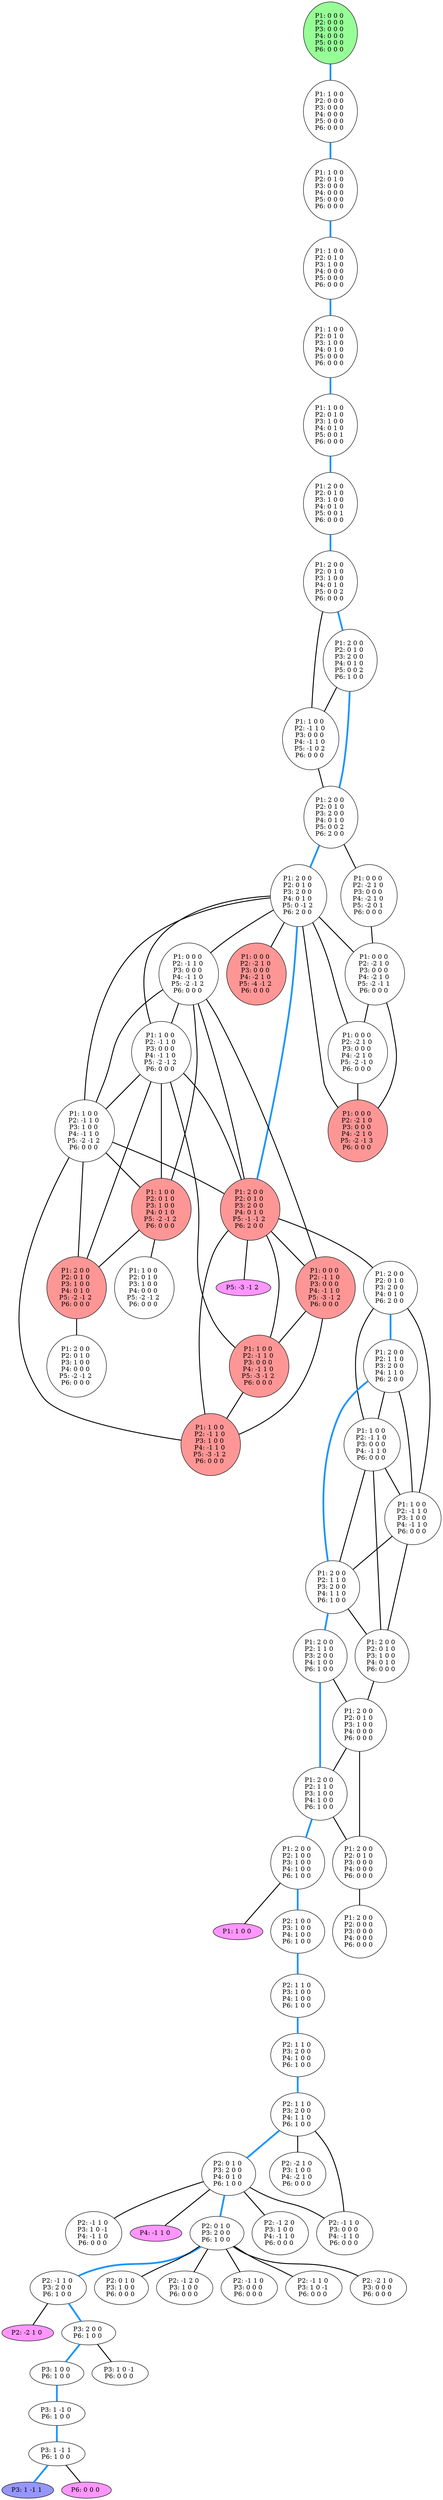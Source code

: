 graph G {
color = "black"
0 [label = "P1: 0 0 0 
P2: 0 0 0 
P3: 0 0 0 
P4: 0 0 0 
P5: 0 0 0 
P6: 0 0 0 
",  style="filled", fillcolor = "#96FF96"];
1 [label = "P1: 1 0 0 
P2: 0 0 0 
P3: 0 0 0 
P4: 0 0 0 
P5: 0 0 0 
P6: 0 0 0 
"];
2 [label = "P1: 1 0 0 
P2: 0 1 0 
P3: 0 0 0 
P4: 0 0 0 
P5: 0 0 0 
P6: 0 0 0 
"];
3 [label = "P1: 1 0 0 
P2: 0 1 0 
P3: 1 0 0 
P4: 0 0 0 
P5: 0 0 0 
P6: 0 0 0 
"];
4 [label = "P1: 1 0 0 
P2: 0 1 0 
P3: 1 0 0 
P4: 0 1 0 
P5: 0 0 0 
P6: 0 0 0 
"];
5 [label = "P1: 1 0 0 
P2: 0 1 0 
P3: 1 0 0 
P4: 0 1 0 
P5: 0 0 1 
P6: 0 0 0 
"];
6 [label = "P1: 2 0 0 
P2: 0 1 0 
P3: 1 0 0 
P4: 0 1 0 
P5: 0 0 1 
P6: 0 0 0 
"];
7 [label = "P1: 2 0 0 
P2: 0 1 0 
P3: 1 0 0 
P4: 0 1 0 
P5: 0 0 2 
P6: 0 0 0 
"];
8 [label = "P1: 2 0 0 
P2: 0 1 0 
P3: 2 0 0 
P4: 0 1 0 
P5: 0 0 2 
P6: 1 0 0 
"];
9 [label = "P1: 1 0 0 
P2: -1 1 0 
P3: 0 0 0 
P4: -1 1 0 
P5: -1 0 2 
P6: 0 0 0 
"];
10 [label = "P1: 2 0 0 
P2: 0 1 0 
P3: 2 0 0 
P4: 0 1 0 
P5: 0 0 2 
P6: 2 0 0 
"];
11 [label = "P1: 2 0 0 
P2: 0 1 0 
P3: 2 0 0 
P4: 0 1 0 
P5: 0 -1 2 
P6: 2 0 0 
"];
12 [label = "P1: 0 0 0 
P2: -2 1 0 
P3: 0 0 0 
P4: -2 1 0 
P5: -2 0 1 
P6: 0 0 0 
"];
13 [label = "P1: 0 0 0 
P2: -1 1 0 
P3: 0 0 0 
P4: -1 1 0 
P5: -2 -1 2 
P6: 0 0 0 
"];
14 [label = "P1: 1 0 0 
P2: -1 1 0 
P3: 0 0 0 
P4: -1 1 0 
P5: -2 -1 2 
P6: 0 0 0 
"];
15 [label = "P1: 1 0 0 
P2: -1 1 0 
P3: 1 0 0 
P4: -1 1 0 
P5: -2 -1 2 
P6: 0 0 0 
"];
16 [label = "P1: 2 0 0 
P2: 0 1 0 
P3: 2 0 0 
P4: 0 1 0 
P5: -1 -1 2 
P6: 2 0 0 
",  style="filled", fillcolor = "#FF9696"];
17 [label = "P1: 0 0 0 
P2: -2 1 0 
P3: 0 0 0 
P4: -2 1 0 
P5: -4 -1 2 
P6: 0 0 0 
",  style="filled", fillcolor = "#FF9696"];
18 [label = "P1: 0 0 0 
P2: -2 1 0 
P3: 0 0 0 
P4: -2 1 0 
P5: -2 -1 1 
P6: 0 0 0 
"];
19 [label = "P1: 0 0 0 
P2: -2 1 0 
P3: 0 0 0 
P4: -2 1 0 
P5: -2 -1 0 
P6: 0 0 0 
"];
20 [label = "P1: 0 0 0 
P2: -2 1 0 
P3: 0 0 0 
P4: -2 1 0 
P5: -2 -1 3 
P6: 0 0 0 
",  style="filled", fillcolor = "#FF9696"];
21 [label = "P1: 1 0 0 
P2: 0 1 0 
P3: 1 0 0 
P4: 0 1 0 
P5: -2 -1 2 
P6: 0 0 0 
",  style="filled", fillcolor = "#FF9696"];
22 [label = "P1: 0 0 0 
P2: -1 1 0 
P3: 0 0 0 
P4: -1 1 0 
P5: -3 -1 2 
P6: 0 0 0 
",  style="filled", fillcolor = "#FF9696"];
23 [label = "P1: 2 0 0 
P2: 0 1 0 
P3: 1 0 0 
P4: 0 1 0 
P5: -2 -1 2 
P6: 0 0 0 
",  style="filled", fillcolor = "#FF9696"];
24 [label = "P1: 1 0 0 
P2: -1 1 0 
P3: 0 0 0 
P4: -1 1 0 
P5: -3 -1 2 
P6: 0 0 0 
",  style="filled", fillcolor = "#FF9696"];
25 [label = "P1: 1 0 0 
P2: -1 1 0 
P3: 1 0 0 
P4: -1 1 0 
P5: -3 -1 2 
P6: 0 0 0 
",  style="filled", fillcolor = "#FF9696"];
26 [label = "P1: 1 0 0 
P2: 0 1 0 
P3: 1 0 0 
P4: 0 0 0 
P5: -2 -1 2 
P6: 0 0 0 
"];
27 [label = "P1: 2 0 0 
P2: 0 1 0 
P3: 1 0 0 
P4: 0 0 0 
P5: -2 -1 2 
P6: 0 0 0 
"];
28 [label = "P5: -3 -1 2 
",  style="filled", fillcolor = "#FF96FF"];
29 [label = "P1: 2 0 0 
P2: 0 1 0 
P3: 2 0 0 
P4: 0 1 0 
P6: 2 0 0 
"];
30 [label = "P1: 2 0 0 
P2: 1 1 0 
P3: 2 0 0 
P4: 1 1 0 
P6: 2 0 0 
"];
31 [label = "P1: 1 0 0 
P2: -1 1 0 
P3: 0 0 0 
P4: -1 1 0 
P6: 0 0 0 
"];
32 [label = "P1: 1 0 0 
P2: -1 1 0 
P3: 1 0 0 
P4: -1 1 0 
P6: 0 0 0 
"];
33 [label = "P1: 2 0 0 
P2: 1 1 0 
P3: 2 0 0 
P4: 1 1 0 
P6: 1 0 0 
"];
34 [label = "P1: 2 0 0 
P2: 0 1 0 
P3: 1 0 0 
P4: 0 1 0 
P6: 0 0 0 
"];
35 [label = "P1: 2 0 0 
P2: 1 1 0 
P3: 2 0 0 
P4: 1 0 0 
P6: 1 0 0 
"];
36 [label = "P1: 2 0 0 
P2: 0 1 0 
P3: 1 0 0 
P4: 0 0 0 
P6: 0 0 0 
"];
37 [label = "P1: 2 0 0 
P2: 1 1 0 
P3: 1 0 0 
P4: 1 0 0 
P6: 1 0 0 
"];
38 [label = "P1: 2 0 0 
P2: 0 1 0 
P3: 0 0 0 
P4: 0 0 0 
P6: 0 0 0 
"];
39 [label = "P1: 2 0 0 
P2: 1 0 0 
P3: 1 0 0 
P4: 1 0 0 
P6: 1 0 0 
"];
40 [label = "P1: 2 0 0 
P2: 0 0 0 
P3: 0 0 0 
P4: 0 0 0 
P6: 0 0 0 
"];
41 [label = "P1: 1 0 0 
",  style="filled", fillcolor = "#FF96FF"];
42 [label = "P2: 1 0 0 
P3: 1 0 0 
P4: 1 0 0 
P6: 1 0 0 
"];
43 [label = "P2: 1 1 0 
P3: 1 0 0 
P4: 1 0 0 
P6: 1 0 0 
"];
44 [label = "P2: 1 1 0 
P3: 2 0 0 
P4: 1 0 0 
P6: 1 0 0 
"];
45 [label = "P2: 1 1 0 
P3: 2 0 0 
P4: 1 1 0 
P6: 1 0 0 
"];
46 [label = "P2: 0 1 0 
P3: 2 0 0 
P4: 0 1 0 
P6: 1 0 0 
"];
47 [label = "P2: -2 1 0 
P3: 1 0 0 
P4: -2 1 0 
P6: 0 0 0 
"];
48 [label = "P2: -1 1 0 
P3: 0 0 0 
P4: -1 1 0 
P6: 0 0 0 
"];
49 [label = "P2: -1 2 0 
P3: 1 0 0 
P4: -1 1 0 
P6: 0 0 0 
"];
50 [label = "P2: -1 1 0 
P3: 1 0 -1 
P4: -1 1 0 
P6: 0 0 0 
"];
51 [label = "P4: -1 1 0 
",  style="filled", fillcolor = "#FF96FF"];
52 [label = "P2: 0 1 0 
P3: 2 0 0 
P6: 1 0 0 
"];
53 [label = "P2: -1 1 0 
P3: 2 0 0 
P6: 1 0 0 
"];
54 [label = "P2: 0 1 0 
P3: 1 0 0 
P6: 0 0 0 
"];
55 [label = "P2: -1 2 0 
P3: 1 0 0 
P6: 0 0 0 
"];
56 [label = "P2: -1 1 0 
P3: 0 0 0 
P6: 0 0 0 
"];
57 [label = "P2: -1 1 0 
P3: 1 0 -1 
P6: 0 0 0 
"];
58 [label = "P2: -2 1 0 
P3: 0 0 0 
P6: 0 0 0 
"];
59 [label = "P2: -2 1 0 
",  style="filled", fillcolor = "#FF96FF"];
60 [label = "P3: 2 0 0 
P6: 1 0 0 
"];
61 [label = "P3: 1 0 0 
P6: 1 0 0 
"];
62 [label = "P3: 1 0 -1 
P6: 0 0 0 
"];
63 [label = "P3: 1 -1 0 
P6: 1 0 0 
"];
64 [label = "P3: 1 -1 1 
P6: 1 0 0 
"];
65 [label = "P3: 1 -1 1 
", style="filled", fillcolor = "#9696FF"];
66 [label = "P6: 0 0 0 
",  style="filled", fillcolor = "#FF96FF"];
edge [style=bold];
0 -- 1 [color="#1E96FF", penwidth=4.0];

1 -- 2 [color="#1E96FF", penwidth=4.0];

2 -- 3 [color="#1E96FF", penwidth=4.0];

3 -- 4 [color="#1E96FF", penwidth=4.0];

4 -- 5 [color="#1E96FF", penwidth=4.0];

5 -- 6 [color="#1E96FF", penwidth=4.0];

6 -- 7 [color="#1E96FF", penwidth=4.0];

7 -- 8 [color="#1E96FF", penwidth=4.0];
7 -- 9 [color=black];

8 -- 9 [color=black];
8 -- 10 [color="#1E96FF", penwidth=4.0];

9 -- 10 [color=black];

10 -- 11 [color="#1E96FF", penwidth=4.0];
10 -- 12 [color=black];

11 -- 13 [color=black];
11 -- 14 [color=black];
11 -- 15 [color=black];
11 -- 16 [color="#1E96FF", penwidth=4.0];
11 -- 17 [color=black];
11 -- 18 [color=black];
11 -- 19 [color=black];
11 -- 20 [color=black];

12 -- 18 [color=black];

13 -- 14 [color=black];
13 -- 15 [color=black];
13 -- 21 [color=black];
13 -- 22 [color=black];
13 -- 16 [color=black];

14 -- 15 [color=black];
14 -- 21 [color=black];
14 -- 23 [color=black];
14 -- 24 [color=black];
14 -- 16 [color=black];

15 -- 21 [color=black];
15 -- 23 [color=black];
15 -- 25 [color=black];
15 -- 16 [color=black];

16 -- 22 [color=black];
16 -- 24 [color=black];
16 -- 25 [color=black];
16 -- 29 [color=black];
16 -- 28 [color=black];


18 -- 19 [color=black];
18 -- 20 [color=black];

19 -- 20 [color=black];


21 -- 23 [color=black];
21 -- 26 [color=black];

22 -- 24 [color=black];
22 -- 25 [color=black];

23 -- 27 [color=black];

24 -- 25 [color=black];




29 -- 30 [color="#1E96FF", penwidth=4.0];
29 -- 31 [color=black];
29 -- 32 [color=black];

30 -- 31 [color=black];
30 -- 32 [color=black];
30 -- 33 [color="#1E96FF", penwidth=4.0];

31 -- 32 [color=black];
31 -- 33 [color=black];
31 -- 34 [color=black];

32 -- 33 [color=black];
32 -- 34 [color=black];

33 -- 34 [color=black];
33 -- 35 [color="#1E96FF", penwidth=4.0];

34 -- 36 [color=black];

35 -- 36 [color=black];
35 -- 37 [color="#1E96FF", penwidth=4.0];

36 -- 38 [color=black];
36 -- 37 [color=black];

37 -- 38 [color=black];
37 -- 39 [color="#1E96FF", penwidth=4.0];

38 -- 40 [color=black];

39 -- 42 [color="#1E96FF", penwidth=4.0];
39 -- 41 [color=black];


42 -- 43 [color="#1E96FF", penwidth=4.0];

43 -- 44 [color="#1E96FF", penwidth=4.0];

44 -- 45 [color="#1E96FF", penwidth=4.0];

45 -- 46 [color="#1E96FF", penwidth=4.0];
45 -- 47 [color=black];
45 -- 48 [color=black];

46 -- 49 [color=black];
46 -- 48 [color=black];
46 -- 50 [color=black];
46 -- 52 [color="#1E96FF", penwidth=4.0];
46 -- 51 [color=black];





52 -- 53 [color="#1E96FF", penwidth=4.0];
52 -- 54 [color=black];
52 -- 55 [color=black];
52 -- 56 [color=black];
52 -- 57 [color=black];
52 -- 58 [color=black];

53 -- 60 [color="#1E96FF", penwidth=4.0];
53 -- 59 [color=black];






60 -- 61 [color="#1E96FF", penwidth=4.0];
60 -- 62 [color=black];

61 -- 63 [color="#1E96FF", penwidth=4.0];


63 -- 64 [color="#1E96FF", penwidth=4.0];

64 -- 66 [color=black];
64 -- 65 [color="#1E96FF", penwidth=4.0];

}
